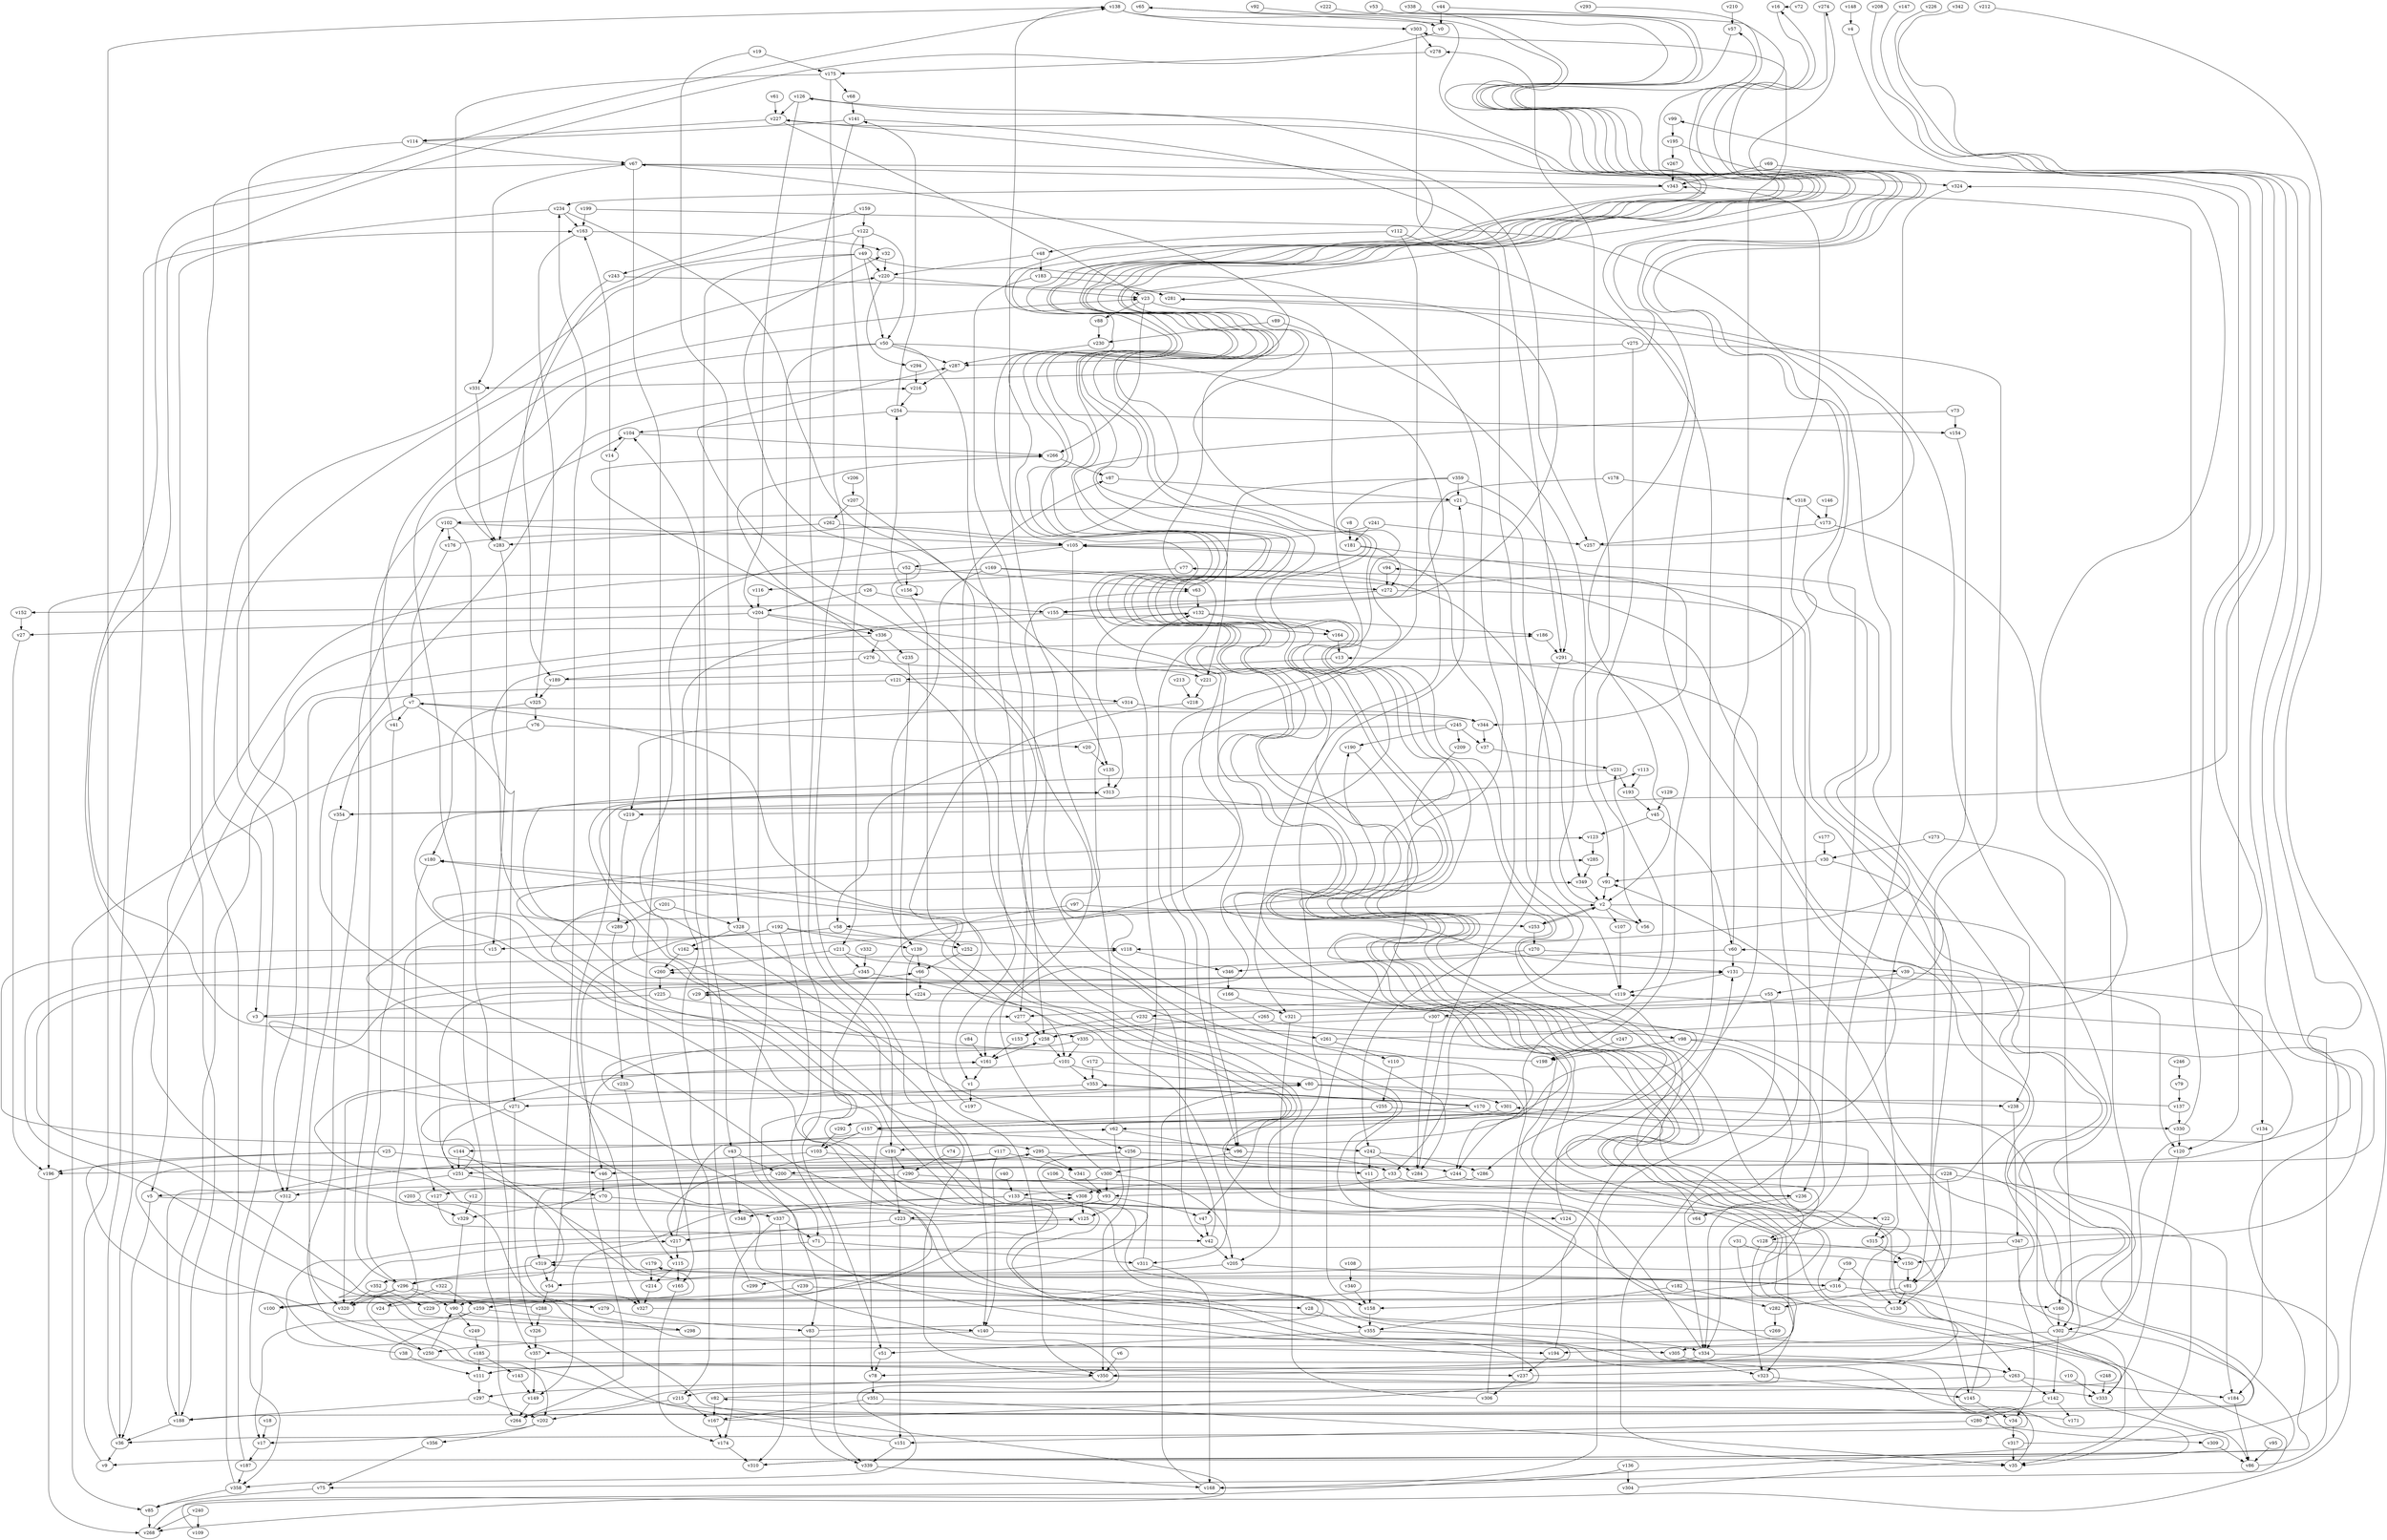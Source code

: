// Benchmark game 535 - 360 vertices
// time_bound: 92
// targets: v146
digraph G {
    v0 [name="v0", player=0];
    v1 [name="v1", player=1];
    v2 [name="v2", player=1];
    v3 [name="v3", player=1];
    v4 [name="v4", player=0];
    v5 [name="v5", player=1];
    v6 [name="v6", player=0];
    v7 [name="v7", player=1];
    v8 [name="v8", player=0];
    v9 [name="v9", player=1];
    v10 [name="v10", player=0];
    v11 [name="v11", player=1];
    v12 [name="v12", player=1];
    v13 [name="v13", player=0];
    v14 [name="v14", player=1];
    v15 [name="v15", player=1];
    v16 [name="v16", player=1];
    v17 [name="v17", player=1];
    v18 [name="v18", player=0];
    v19 [name="v19", player=0];
    v20 [name="v20", player=1];
    v21 [name="v21", player=0];
    v22 [name="v22", player=0];
    v23 [name="v23", player=1];
    v24 [name="v24", player=0];
    v25 [name="v25", player=0];
    v26 [name="v26", player=1];
    v27 [name="v27", player=0];
    v28 [name="v28", player=1];
    v29 [name="v29", player=0];
    v30 [name="v30", player=1];
    v31 [name="v31", player=1];
    v32 [name="v32", player=0];
    v33 [name="v33", player=1];
    v34 [name="v34", player=0];
    v35 [name="v35", player=0];
    v36 [name="v36", player=1];
    v37 [name="v37", player=1];
    v38 [name="v38", player=1];
    v39 [name="v39", player=1];
    v40 [name="v40", player=0];
    v41 [name="v41", player=0];
    v42 [name="v42", player=1];
    v43 [name="v43", player=0];
    v44 [name="v44", player=1];
    v45 [name="v45", player=1];
    v46 [name="v46", player=0];
    v47 [name="v47", player=1];
    v48 [name="v48", player=0];
    v49 [name="v49", player=0];
    v50 [name="v50", player=1];
    v51 [name="v51", player=0];
    v52 [name="v52", player=1];
    v53 [name="v53", player=1];
    v54 [name="v54", player=0];
    v55 [name="v55", player=0];
    v56 [name="v56", player=1];
    v57 [name="v57", player=1];
    v58 [name="v58", player=0];
    v59 [name="v59", player=1];
    v60 [name="v60", player=1];
    v61 [name="v61", player=1];
    v62 [name="v62", player=1];
    v63 [name="v63", player=0];
    v64 [name="v64", player=1];
    v65 [name="v65", player=1];
    v66 [name="v66", player=1];
    v67 [name="v67", player=0];
    v68 [name="v68", player=0];
    v69 [name="v69", player=0];
    v70 [name="v70", player=1];
    v71 [name="v71", player=1];
    v72 [name="v72", player=0];
    v73 [name="v73", player=0];
    v74 [name="v74", player=0];
    v75 [name="v75", player=1];
    v76 [name="v76", player=1];
    v77 [name="v77", player=0];
    v78 [name="v78", player=0];
    v79 [name="v79", player=1];
    v80 [name="v80", player=1];
    v81 [name="v81", player=1];
    v82 [name="v82", player=0];
    v83 [name="v83", player=0];
    v84 [name="v84", player=0];
    v85 [name="v85", player=1];
    v86 [name="v86", player=0];
    v87 [name="v87", player=1];
    v88 [name="v88", player=1];
    v89 [name="v89", player=0];
    v90 [name="v90", player=1];
    v91 [name="v91", player=0];
    v92 [name="v92", player=1];
    v93 [name="v93", player=0];
    v94 [name="v94", player=0];
    v95 [name="v95", player=0];
    v96 [name="v96", player=0];
    v97 [name="v97", player=0];
    v98 [name="v98", player=0];
    v99 [name="v99", player=1];
    v100 [name="v100", player=1];
    v101 [name="v101", player=1];
    v102 [name="v102", player=0];
    v103 [name="v103", player=0];
    v104 [name="v104", player=1];
    v105 [name="v105", player=0];
    v106 [name="v106", player=0];
    v107 [name="v107", player=0];
    v108 [name="v108", player=1];
    v109 [name="v109", player=0];
    v110 [name="v110", player=0];
    v111 [name="v111", player=1];
    v112 [name="v112", player=1];
    v113 [name="v113", player=0];
    v114 [name="v114", player=0];
    v115 [name="v115", player=1];
    v116 [name="v116", player=1];
    v117 [name="v117", player=0];
    v118 [name="v118", player=0];
    v119 [name="v119", player=0];
    v120 [name="v120", player=0];
    v121 [name="v121", player=1];
    v122 [name="v122", player=1];
    v123 [name="v123", player=0];
    v124 [name="v124", player=0];
    v125 [name="v125", player=1];
    v126 [name="v126", player=0];
    v127 [name="v127", player=1];
    v128 [name="v128", player=0];
    v129 [name="v129", player=1];
    v130 [name="v130", player=1];
    v131 [name="v131", player=1];
    v132 [name="v132", player=1];
    v133 [name="v133", player=1];
    v134 [name="v134", player=1];
    v135 [name="v135", player=0];
    v136 [name="v136", player=1];
    v137 [name="v137", player=0];
    v138 [name="v138", player=0];
    v139 [name="v139", player=1];
    v140 [name="v140", player=0];
    v141 [name="v141", player=1];
    v142 [name="v142", player=1];
    v143 [name="v143", player=0];
    v144 [name="v144", player=1];
    v145 [name="v145", player=1];
    v146 [name="v146", player=1, target=1];
    v147 [name="v147", player=0];
    v148 [name="v148", player=1];
    v149 [name="v149", player=1];
    v150 [name="v150", player=1];
    v151 [name="v151", player=0];
    v152 [name="v152", player=1];
    v153 [name="v153", player=0];
    v154 [name="v154", player=0];
    v155 [name="v155", player=0];
    v156 [name="v156", player=1];
    v157 [name="v157", player=1];
    v158 [name="v158", player=1];
    v159 [name="v159", player=0];
    v160 [name="v160", player=0];
    v161 [name="v161", player=1];
    v162 [name="v162", player=1];
    v163 [name="v163", player=0];
    v164 [name="v164", player=0];
    v165 [name="v165", player=1];
    v166 [name="v166", player=0];
    v167 [name="v167", player=1];
    v168 [name="v168", player=1];
    v169 [name="v169", player=1];
    v170 [name="v170", player=1];
    v171 [name="v171", player=1];
    v172 [name="v172", player=1];
    v173 [name="v173", player=1];
    v174 [name="v174", player=0];
    v175 [name="v175", player=0];
    v176 [name="v176", player=0];
    v177 [name="v177", player=1];
    v178 [name="v178", player=0];
    v179 [name="v179", player=1];
    v180 [name="v180", player=0];
    v181 [name="v181", player=1];
    v182 [name="v182", player=1];
    v183 [name="v183", player=1];
    v184 [name="v184", player=0];
    v185 [name="v185", player=0];
    v186 [name="v186", player=0];
    v187 [name="v187", player=1];
    v188 [name="v188", player=0];
    v189 [name="v189", player=1];
    v190 [name="v190", player=1];
    v191 [name="v191", player=1];
    v192 [name="v192", player=0];
    v193 [name="v193", player=1];
    v194 [name="v194", player=1];
    v195 [name="v195", player=0];
    v196 [name="v196", player=1];
    v197 [name="v197", player=0];
    v198 [name="v198", player=1];
    v199 [name="v199", player=1];
    v200 [name="v200", player=1];
    v201 [name="v201", player=0];
    v202 [name="v202", player=1];
    v203 [name="v203", player=1];
    v204 [name="v204", player=1];
    v205 [name="v205", player=1];
    v206 [name="v206", player=0];
    v207 [name="v207", player=0];
    v208 [name="v208", player=0];
    v209 [name="v209", player=0];
    v210 [name="v210", player=1];
    v211 [name="v211", player=0];
    v212 [name="v212", player=1];
    v213 [name="v213", player=0];
    v214 [name="v214", player=0];
    v215 [name="v215", player=0];
    v216 [name="v216", player=0];
    v217 [name="v217", player=0];
    v218 [name="v218", player=1];
    v219 [name="v219", player=1];
    v220 [name="v220", player=1];
    v221 [name="v221", player=0];
    v222 [name="v222", player=1];
    v223 [name="v223", player=1];
    v224 [name="v224", player=0];
    v225 [name="v225", player=1];
    v226 [name="v226", player=0];
    v227 [name="v227", player=0];
    v228 [name="v228", player=1];
    v229 [name="v229", player=0];
    v230 [name="v230", player=1];
    v231 [name="v231", player=1];
    v232 [name="v232", player=0];
    v233 [name="v233", player=1];
    v234 [name="v234", player=1];
    v235 [name="v235", player=1];
    v236 [name="v236", player=0];
    v237 [name="v237", player=1];
    v238 [name="v238", player=0];
    v239 [name="v239", player=0];
    v240 [name="v240", player=1];
    v241 [name="v241", player=0];
    v242 [name="v242", player=0];
    v243 [name="v243", player=1];
    v244 [name="v244", player=0];
    v245 [name="v245", player=0];
    v246 [name="v246", player=1];
    v247 [name="v247", player=1];
    v248 [name="v248", player=0];
    v249 [name="v249", player=0];
    v250 [name="v250", player=0];
    v251 [name="v251", player=0];
    v252 [name="v252", player=1];
    v253 [name="v253", player=0];
    v254 [name="v254", player=1];
    v255 [name="v255", player=0];
    v256 [name="v256", player=0];
    v257 [name="v257", player=0];
    v258 [name="v258", player=0];
    v259 [name="v259", player=1];
    v260 [name="v260", player=1];
    v261 [name="v261", player=1];
    v262 [name="v262", player=1];
    v263 [name="v263", player=1];
    v264 [name="v264", player=0];
    v265 [name="v265", player=1];
    v266 [name="v266", player=0];
    v267 [name="v267", player=0];
    v268 [name="v268", player=1];
    v269 [name="v269", player=1];
    v270 [name="v270", player=0];
    v271 [name="v271", player=0];
    v272 [name="v272", player=0];
    v273 [name="v273", player=0];
    v274 [name="v274", player=1];
    v275 [name="v275", player=1];
    v276 [name="v276", player=1];
    v277 [name="v277", player=1];
    v278 [name="v278", player=0];
    v279 [name="v279", player=0];
    v280 [name="v280", player=0];
    v281 [name="v281", player=0];
    v282 [name="v282", player=1];
    v283 [name="v283", player=0];
    v284 [name="v284", player=0];
    v285 [name="v285", player=0];
    v286 [name="v286", player=0];
    v287 [name="v287", player=0];
    v288 [name="v288", player=0];
    v289 [name="v289", player=1];
    v290 [name="v290", player=1];
    v291 [name="v291", player=1];
    v292 [name="v292", player=1];
    v293 [name="v293", player=1];
    v294 [name="v294", player=1];
    v295 [name="v295", player=1];
    v296 [name="v296", player=0];
    v297 [name="v297", player=1];
    v298 [name="v298", player=0];
    v299 [name="v299", player=1];
    v300 [name="v300", player=1];
    v301 [name="v301", player=1];
    v302 [name="v302", player=1];
    v303 [name="v303", player=1];
    v304 [name="v304", player=0];
    v305 [name="v305", player=1];
    v306 [name="v306", player=0];
    v307 [name="v307", player=0];
    v308 [name="v308", player=0];
    v309 [name="v309", player=0];
    v310 [name="v310", player=0];
    v311 [name="v311", player=1];
    v312 [name="v312", player=0];
    v313 [name="v313", player=1];
    v314 [name="v314", player=1];
    v315 [name="v315", player=1];
    v316 [name="v316", player=1];
    v317 [name="v317", player=1];
    v318 [name="v318", player=1];
    v319 [name="v319", player=0];
    v320 [name="v320", player=1];
    v321 [name="v321", player=0];
    v322 [name="v322", player=0];
    v323 [name="v323", player=0];
    v324 [name="v324", player=0];
    v325 [name="v325", player=0];
    v326 [name="v326", player=1];
    v327 [name="v327", player=1];
    v328 [name="v328", player=0];
    v329 [name="v329", player=0];
    v330 [name="v330", player=0];
    v331 [name="v331", player=0];
    v332 [name="v332", player=1];
    v333 [name="v333", player=0];
    v334 [name="v334", player=0];
    v335 [name="v335", player=0];
    v336 [name="v336", player=1];
    v337 [name="v337", player=1];
    v338 [name="v338", player=0];
    v339 [name="v339", player=0];
    v340 [name="v340", player=0];
    v341 [name="v341", player=1];
    v342 [name="v342", player=0];
    v343 [name="v343", player=0];
    v344 [name="v344", player=1];
    v345 [name="v345", player=1];
    v346 [name="v346", player=0];
    v347 [name="v347", player=0];
    v348 [name="v348", player=1];
    v349 [name="v349", player=0];
    v350 [name="v350", player=1];
    v351 [name="v351", player=0];
    v352 [name="v352", player=1];
    v353 [name="v353", player=1];
    v354 [name="v354", player=1];
    v355 [name="v355", player=1];
    v356 [name="v356", player=0];
    v357 [name="v357", player=0];
    v358 [name="v358", player=0];
    v359 [name="v359", player=1];

    v0 -> v335 [constraint="t >= 2"];
    v1 -> v197;
    v2 -> v56;
    v3 -> v292 [constraint="t mod 4 == 2"];
    v4 -> v232 [constraint="t mod 5 == 0"];
    v5 -> v90 [constraint="t mod 2 == 1"];
    v6 -> v350;
    v7 -> v41;
    v8 -> v181;
    v9 -> v138;
    v10 -> v333;
    v11 -> v158;
    v12 -> v329;
    v13 -> v121;
    v14 -> v163;
    v15 -> v295 [constraint="t < 6"];
    v16 -> v331 [constraint="t >= 2"];
    v17 -> v187;
    v18 -> v17;
    v19 -> v175;
    v20 -> v135;
    v21 -> v102;
    v22 -> v315;
    v23 -> v88;
    v24 -> v349 [constraint="t < 10"];
    v25 -> v202 [constraint="t >= 3"];
    v26 -> v155;
    v27 -> v196;
    v28 -> v355;
    v29 -> v224 [constraint="t >= 5"];
    v30 -> v91;
    v31 -> v323;
    v32 -> v220;
    v33 -> v180 [constraint="t mod 2 == 0"];
    v34 -> v317;
    v35 -> v82 [constraint="t mod 5 == 1"];
    v36 -> v163;
    v37 -> v231;
    v38 -> v125 [constraint="t mod 3 == 1"];
    v39 -> v55;
    v40 -> v133;
    v41 -> v23;
    v42 -> v67;
    v43 -> v200;
    v44 -> v2 [constraint="t >= 1"];
    v45 -> v123;
    v46 -> v70;
    v47 -> v42;
    v48 -> v183;
    v49 -> v3;
    v50 -> v152 [constraint="t mod 2 == 0"];
    v51 -> v78;
    v52 -> v156;
    v53 -> v354 [constraint="t mod 4 == 1"];
    v54 -> v288;
    v55 -> v168;
    v56 -> v7 [constraint="t mod 2 == 0"];
    v57 -> v75 [constraint="t mod 2 == 1"];
    v58 -> v252;
    v59 -> v130;
    v60 -> v161;
    v61 -> v227;
    v62 -> v138;
    v63 -> v132;
    v64 -> v113 [constraint="t mod 4 == 2"];
    v65 -> v357 [constraint="t < 12"];
    v66 -> v224;
    v67 -> v343;
    v68 -> v141;
    v69 -> v120;
    v70 -> v329;
    v71 -> v311;
    v72 -> v16 [constraint="t < 8"];
    v73 -> v157 [constraint="t < 7"];
    v74 -> v290;
    v75 -> v85;
    v76 -> v85;
    v77 -> v116;
    v78 -> v351;
    v79 -> v137;
    v80 -> v301;
    v81 -> v282;
    v82 -> v216 [constraint="t mod 4 == 3"];
    v83 -> v313 [constraint="t < 7"];
    v84 -> v161;
    v85 -> v268;
    v86 -> v119;
    v87 -> v21;
    v88 -> v230;
    v89 -> v91;
    v90 -> v140;
    v91 -> v2;
    v92 -> v86 [constraint="t >= 4"];
    v93 -> v223;
    v94 -> v272;
    v95 -> v86;
    v96 -> v300;
    v97 -> v253;
    v98 -> v310 [constraint="t mod 5 == 0"];
    v99 -> v195;
    v100 -> v190 [constraint="t >= 4"];
    v101 -> v80;
    v102 -> v105;
    v103 -> v244;
    v104 -> v14;
    v105 -> v256 [constraint="t >= 4"];
    v106 -> v93;
    v107 -> v119;
    v108 -> v340;
    v109 -> v138 [constraint="t >= 5"];
    v110 -> v255;
    v111 -> v260 [constraint="t >= 4"];
    v112 -> v96;
    v113 -> v193;
    v114 -> v312;
    v115 -> v165;
    v116 -> v204;
    v117 -> v341;
    v118 -> v346;
    v119 -> v186 [constraint="t < 6"];
    v120 -> v333;
    v121 -> v312;
    v122 -> v50;
    v123 -> v285;
    v124 -> v65 [constraint="t >= 5"];
    v125 -> v80 [constraint="t mod 4 == 0"];
    v126 -> v257;
    v127 -> v42 [constraint="t >= 2"];
    v128 -> v323;
    v129 -> v45;
    v130 -> v180 [constraint="t >= 2"];
    v131 -> v119;
    v132 -> v164;
    v133 -> v348;
    v134 -> v184;
    v135 -> v313;
    v136 -> v304;
    v137 -> v258 [constraint="t < 9"];
    v138 -> v0;
    v139 -> v66;
    v140 -> v305;
    v141 -> v191;
    v142 -> v171;
    v143 -> v149;
    v144 -> v352 [constraint="t >= 4"];
    v145 -> v34;
    v146 -> v173;
    v147 -> v251 [constraint="t < 11"];
    v148 -> v4;
    v149 -> v264;
    v150 -> v81;
    v151 -> v118 [constraint="t >= 1"];
    v152 -> v27;
    v153 -> v161;
    v154 -> v315;
    v155 -> v215;
    v156 -> v254;
    v157 -> v16 [constraint="t < 8"];
    v158 -> v355;
    v159 -> v122;
    v160 -> v302;
    v161 -> v1;
    v162 -> v260;
    v163 -> v325;
    v164 -> v13;
    v165 -> v174;
    v166 -> v321;
    v167 -> v2 [constraint="t < 7"];
    v168 -> v80;
    v169 -> v272;
    v170 -> v330;
    v171 -> v295 [constraint="t mod 5 == 4"];
    v172 -> v191 [constraint="t < 11"];
    v173 -> v302;
    v174 -> v310;
    v175 -> v140;
    v176 -> v57 [constraint="t < 14"];
    v177 -> v30;
    v178 -> v321;
    v179 -> v214;
    v180 -> v127;
    v181 -> v188 [constraint="t < 15"];
    v182 -> v355;
    v183 -> v258;
    v184 -> v86;
    v185 -> v143;
    v186 -> v291;
    v187 -> v358;
    v188 -> v132;
    v189 -> v77 [constraint="t >= 2"];
    v190 -> v111 [constraint="t mod 4 == 2"];
    v191 -> v223;
    v192 -> v250;
    v193 -> v45;
    v194 -> v131;
    v195 -> v324;
    v196 -> v268;
    v197 -> v87;
    v198 -> v285 [constraint="t >= 4"];
    v199 -> v305 [constraint="t mod 4 == 2"];
    v200 -> v127;
    v201 -> v328;
    v202 -> v17;
    v203 -> v94 [constraint="t < 14"];
    v204 -> v162 [constraint="t mod 5 == 1"];
    v205 -> v299;
    v206 -> v207;
    v207 -> v1;
    v208 -> v219 [constraint="t >= 4"];
    v209 -> v58 [constraint="t >= 1"];
    v210 -> v57;
    v211 -> v345;
    v212 -> v268 [constraint="t >= 1"];
    v213 -> v218;
    v214 -> v327;
    v215 -> v202;
    v216 -> v254;
    v217 -> v115;
    v218 -> v47 [constraint="t < 12"];
    v219 -> v289;
    v220 -> v294 [constraint="t >= 4"];
    v221 -> v218;
    v222 -> v54 [constraint="t mod 4 == 0"];
    v223 -> v217;
    v224 -> v227 [constraint="t < 9"];
    v225 -> v277;
    v226 -> v150 [constraint="t mod 4 == 2"];
    v227 -> v131 [constraint="t mod 3 == 0"];
    v228 -> v130;
    v229 -> v29 [constraint="t < 15"];
    v230 -> v287;
    v231 -> v78 [constraint="t >= 1"];
    v232 -> v261;
    v233 -> v115;
    v234 -> v284 [constraint="t >= 5"];
    v235 -> v311 [constraint="t mod 3 == 1"];
    v236 -> v64;
    v237 -> v99 [constraint="t mod 4 == 1"];
    v238 -> v347;
    v239 -> v28;
    v240 -> v268;
    v241 -> v105;
    v242 -> v284;
    v243 -> v155 [constraint="t < 8"];
    v244 -> v308;
    v245 -> v37;
    v246 -> v79;
    v247 -> v198;
    v248 -> v333;
    v249 -> v185;
    v250 -> v90;
    v251 -> v161 [constraint="t < 6"];
    v252 -> v66;
    v253 -> v270;
    v254 -> v104;
    v255 -> v157;
    v256 -> v296 [constraint="t mod 2 == 1"];
    v257 -> v281 [constraint="t >= 4"];
    v258 -> v161;
    v259 -> v237 [constraint="t < 8"];
    v260 -> v225;
    v261 -> v324 [constraint="t < 14"];
    v262 -> v283;
    v263 -> v142;
    v264 -> v91 [constraint="t >= 4"];
    v265 -> v258;
    v266 -> v336 [constraint="t mod 2 == 0"];
    v267 -> v343;
    v268 -> v123 [constraint="t < 11"];
    v269 -> v131 [constraint="t >= 1"];
    v270 -> v346;
    v271 -> v358 [constraint="t mod 2 == 1"];
    v272 -> v334;
    v273 -> v302;
    v274 -> v118 [constraint="t mod 4 == 2"];
    v275 -> v81;
    v276 -> v189;
    v277 -> v258;
    v278 -> v175;
    v279 -> v83;
    v280 -> v151;
    v281 -> v9 [constraint="t >= 2"];
    v282 -> v269;
    v283 -> v15;
    v284 -> v105;
    v285 -> v349;
    v286 -> v100 [constraint="t >= 3"];
    v287 -> v216;
    v288 -> v217 [constraint="t >= 4"];
    v289 -> v233;
    v290 -> v236;
    v291 -> v242;
    v292 -> v103;
    v293 -> v215 [constraint="t mod 5 == 4"];
    v294 -> v216;
    v295 -> v341;
    v296 -> v320;
    v297 -> v188;
    v298 -> v66 [constraint="t mod 5 == 2"];
    v299 -> v104;
    v300 -> v205;
    v301 -> v62;
    v302 -> v142;
    v303 -> v278;
    v304 -> v313 [constraint="t mod 5 == 1"];
    v305 -> v323;
    v306 -> v21;
    v307 -> v284;
    v308 -> v125;
    v309 -> v86;
    v310 -> v287 [constraint="t >= 4"];
    v311 -> v168;
    v312 -> v358;
    v313 -> v36 [constraint="t mod 5 == 0"];
    v314 -> v344;
    v315 -> v150;
    v316 -> v319 [constraint="t mod 5 == 3"];
    v317 -> v179 [constraint="t < 9"];
    v318 -> v302 [constraint="t mod 5 == 1"];
    v319 -> v296;
    v320 -> v327 [constraint="t mod 2 == 1"];
    v321 -> v274 [constraint="t >= 1"];
    v322 -> v24;
    v323 -> v145;
    v324 -> v334;
    v325 -> v180;
    v326 -> v357;
    v327 -> v266 [constraint="t >= 1"];
    v328 -> v350;
    v329 -> v90;
    v330 -> v120;
    v331 -> v283;
    v332 -> v345;
    v333 -> v126 [constraint="t mod 2 == 0"];
    v334 -> v32 [constraint="t mod 5 == 4"];
    v335 -> v101;
    v336 -> v276;
    v337 -> v174;
    v338 -> v263 [constraint="t >= 4"];
    v339 -> v168;
    v340 -> v158;
    v341 -> v93;
    v342 -> v46 [constraint="t >= 4"];
    v343 -> v234;
    v344 -> v37;
    v345 -> v29;
    v346 -> v166;
    v347 -> v194 [constraint="t < 12"];
    v348 -> v308 [constraint="t < 9"];
    v349 -> v2;
    v350 -> v333;
    v351 -> v167;
    v352 -> v320;
    v353 -> v271;
    v354 -> v320;
    v355 -> v334;
    v356 -> v75;
    v357 -> v149;
    v358 -> v67;
    v359 -> v354 [constraint="t < 8"];
    v49 -> v43;
    v358 -> v85;
    v345 -> v101;
    v133 -> v124;
    v139 -> v350;
    v49 -> v220;
    v256 -> v160;
    v321 -> v205;
    v254 -> v154;
    v192 -> v15;
    v159 -> v243;
    v334 -> v350;
    v170 -> v157;
    v353 -> v170;
    v45 -> v60;
    v52 -> v63;
    v328 -> v162;
    v21 -> v119;
    v115 -> v214;
    v49 -> v50;
    v317 -> v35;
    v2 -> v253;
    v244 -> v128;
    v39 -> v120;
    v280 -> v309;
    v132 -> v186;
    v101 -> v353;
    v101 -> v320;
    v60 -> v303;
    v25 -> v196;
    v242 -> v286;
    v336 -> v36;
    v105 -> v135;
    v67 -> v35;
    v192 -> v139;
    v121 -> v314;
    v126 -> v227;
    v203 -> v329;
    v275 -> v287;
    v359 -> v21;
    v239 -> v259;
    v132 -> v313;
    v30 -> v81;
    v263 -> v297;
    v131 -> v134;
    v104 -> v266;
    v296 -> v100;
    v105 -> v52;
    v70 -> v337;
    v228 -> v93;
    v300 -> v319;
    v205 -> v316;
    v302 -> v35;
    v7 -> v344;
    v48 -> v220;
    v335 -> v264;
    v273 -> v30;
    v155 -> v164;
    v138 -> v303;
    v2 -> v238;
    v275 -> v56;
    v131 -> v251;
    v204 -> v27;
    v2 -> v107;
    v77 -> v349;
    v242 -> v11;
    v241 -> v181;
    v133 -> v22;
    v98 -> v198;
    v126 -> v204;
    v175 -> v283;
    v156 -> v156;
    v33 -> v133;
    v322 -> v259;
    v73 -> v154;
    v220 -> v23;
    v41 -> v296;
    v89 -> v230;
    v26 -> v204;
    v144 -> v251;
    v199 -> v163;
    v122 -> v211;
    v43 -> v348;
    v62 -> v125;
    v316 -> v158;
    v23 -> v266;
    v5 -> v36;
    v201 -> v289;
    v255 -> v128;
    v256 -> v350;
    v97 -> v78;
    v7 -> v354;
    v234 -> v188;
    v307 -> v244;
    v300 -> v63;
    v237 -> v13;
    v223 -> v151;
    v195 -> v267;
    v80 -> v238;
    v261 -> v110;
    v90 -> v249;
    v44 -> v0;
    v83 -> v339;
    v330 -> v343;
    v272 -> v155;
    v119 -> v277;
    v58 -> v46;
    v2 -> v278;
    v259 -> v298;
    v169 -> v344;
    v102 -> v176;
    v232 -> v153;
    v245 -> v58;
    v122 -> v49;
    v204 -> v336;
    v337 -> v71;
    v207 -> v262;
    v55 -> v307;
    v254 -> v141;
    v265 -> v98;
    v71 -> v319;
    v176 -> v7;
    v250 -> v102;
    v169 -> v139;
    v223 -> v184;
    v351 -> v35;
    v241 -> v257;
    v187 -> v220;
    v82 -> v167;
    v67 -> v165;
    v102 -> v357;
    v296 -> v279;
    v217 -> v62;
    v359 -> v291;
    v112 -> v48;
    v245 -> v209;
    v111 -> v297;
    v316 -> v160;
    v157 -> v242;
    v52 -> v5;
    v96 -> v33;
    v114 -> v67;
    v288 -> v326;
    v234 -> v163;
    v105 -> v334;
    v54 -> v234;
    v172 -> v353;
    v31 -> v150;
    v59 -> v316;
    v211 -> v260;
    v188 -> v36;
    v140 -> v250;
    v202 -> v356;
    v276 -> v221;
    v290 -> v5;
    v36 -> v9;
    v183 -> v281;
    v163 -> v32;
    v19 -> v328;
    v142 -> v280;
    v93 -> v47;
    v25 -> v46;
    v263 -> v184;
    v38 -> v111;
    v307 -> v258;
    v200 -> v308;
    v355 -> v51;
    v237 -> v306;
    v296 -> v90;
    v325 -> v76;
    v151 -> v339;
    v42 -> v205;
    v80 -> v71;
    v23 -> v96;
    v112 -> v286;
    v182 -> v282;
    v291 -> v198;
    v128 -> v145;
    v14 -> v327;
    v7 -> v271;
    v133 -> v149;
    v334 -> v263;
    v192 -> v118;
    v227 -> v23;
    v297 -> v202;
    v251 -> v312;
    v103 -> v188;
    v145 -> v60;
    v336 -> v235;
    v157 -> v144;
    v50 -> v277;
    v352 -> v229;
    v262 -> v105;
    v245 -> v190;
    v60 -> v131;
    v318 -> v173;
    v311 -> v132;
    v50 -> v264;
    v335 -> v244;
    v319 -> v54;
    v192 -> v339;
    v169 -> v196;
    v231 -> v193;
    v347 -> v34;
    v62 -> v96;
    v50 -> v287;
    v141 -> v114;
    v157 -> v103;
    v258 -> v101;
    v295 -> v200;
    v117 -> v217;
    v228 -> v35;
    v251 -> v70;
    v98 -> v236;
    v295 -> v11;
    v170 -> v353;
    v81 -> v130;
    v271 -> v326;
    v314 -> v219;
    v136 -> v168;
    v240 -> v109;
    v69 -> v343;
    v303 -> v33;
    v137 -> v330;
    v181 -> v272;
    v256 -> v196;
    v225 -> v3;
    v253 -> v2;
    v302 -> v301;
    v173 -> v257;
    v300 -> v93;
    v194 -> v237;
    v156 -> v252;
    v337 -> v310;
    v302 -> v194;
    v76 -> v20;
    v306 -> v231;
    v50 -> v51;
    v266 -> v87;
    v350 -> v264;
    v204 -> v83;
    v178 -> v318;
    v215 -> v167;
    v189 -> v325;
    v185 -> v111;
    v49 -> v158;
    v259 -> v17;
    v359 -> v221;
    v296 -> v104;
    v270 -> v39;
    v122 -> v283;
    v141 -> v291;
    v117 -> v140;
    v211 -> v42;
    v33 -> v236;
    v191 -> v290;
    v243 -> v189;
    v167 -> v174;
    v227 -> v114;
    v67 -> v331;
    v175 -> v68;
}

